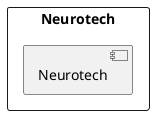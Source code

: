 @startuml componentes microsoft usados no Digio

rectangle Neurotech as NeurotechCO {
    component Neurotech
}

@enduml